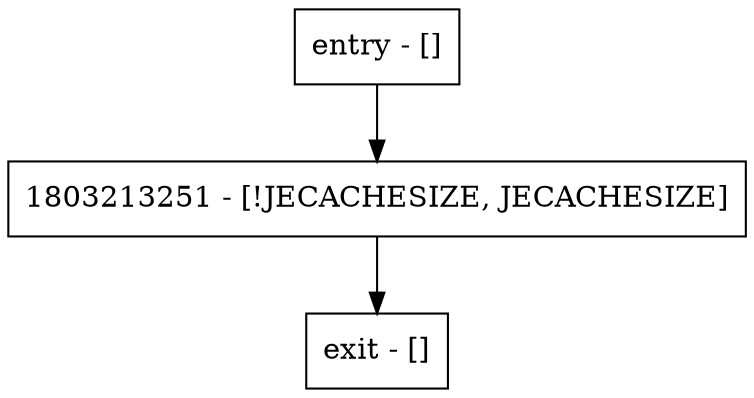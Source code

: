 digraph getMemorySize {
node [shape=record];
entry [label="entry - []"];
exit [label="exit - []"];
1803213251 [label="1803213251 - [!JECACHESIZE, JECACHESIZE]"];
entry;
exit;
entry -> 1803213251;
1803213251 -> exit;
}

